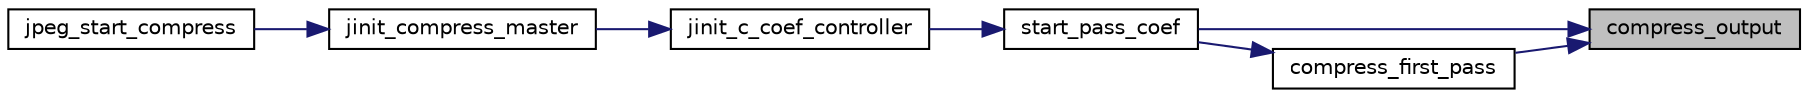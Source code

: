 digraph "compress_output"
{
 // LATEX_PDF_SIZE
  bgcolor="transparent";
  edge [fontname="Helvetica",fontsize="10",labelfontname="Helvetica",labelfontsize="10"];
  node [fontname="Helvetica",fontsize="10",shape=record];
  rankdir="RL";
  Node19 [label="compress_output",height=0.2,width=0.4,color="black", fillcolor="grey75", style="filled", fontcolor="black",tooltip=" "];
  Node19 -> Node20 [dir="back",color="midnightblue",fontsize="10",style="solid"];
  Node20 [label="start_pass_coef",height=0.2,width=0.4,color="black",URL="$jccoefct_8c.html#a20406feb4d5cefd170401ea1987f0e83",tooltip=" "];
  Node20 -> Node21 [dir="back",color="midnightblue",fontsize="10",style="solid"];
  Node21 [label="jinit_c_coef_controller",height=0.2,width=0.4,color="black",URL="$jccoefct_8c.html#a18e5ebb71aaee4d1cc8cbf31b1e4f728",tooltip=" "];
  Node21 -> Node22 [dir="back",color="midnightblue",fontsize="10",style="solid"];
  Node22 [label="jinit_compress_master",height=0.2,width=0.4,color="black",URL="$jcinit_8c.html#a9b434908559c6849283fcac944250b3b",tooltip=" "];
  Node22 -> Node23 [dir="back",color="midnightblue",fontsize="10",style="solid"];
  Node23 [label="jpeg_start_compress",height=0.2,width=0.4,color="black",URL="$jcapistd_8c.html#aacff7627af44bc9457601ba15577162d",tooltip=" "];
  Node19 -> Node24 [dir="back",color="midnightblue",fontsize="10",style="solid"];
  Node24 [label="compress_first_pass",height=0.2,width=0.4,color="black",URL="$jccoefct_8c.html#a19ab982cec31e4aa8f31ee0d809f1fd1",tooltip=" "];
  Node24 -> Node20 [dir="back",color="midnightblue",fontsize="10",style="solid"];
}

